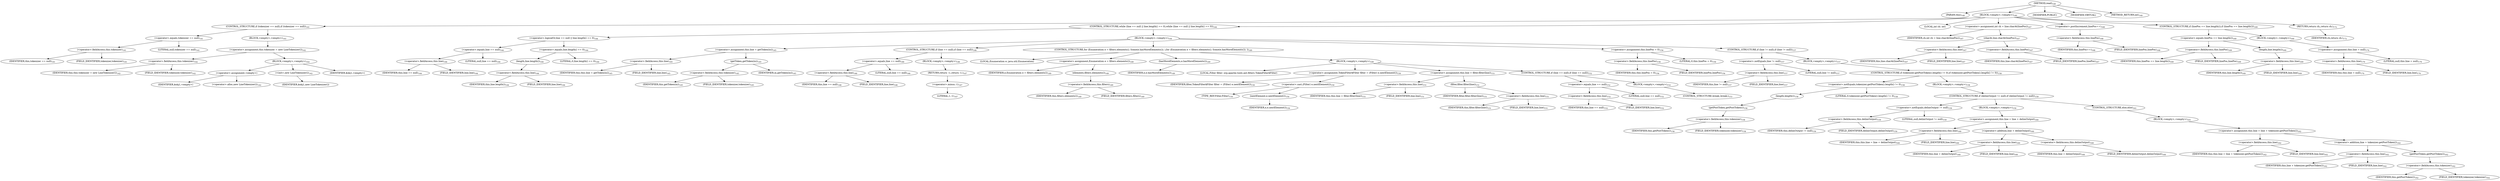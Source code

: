 digraph "read" {  
"255" [label = <(METHOD,read)<SUB>140</SUB>> ]
"256" [label = <(PARAM,this)<SUB>140</SUB>> ]
"257" [label = <(BLOCK,&lt;empty&gt;,&lt;empty&gt;)<SUB>140</SUB>> ]
"258" [label = <(CONTROL_STRUCTURE,if (tokenizer == null),if (tokenizer == null))<SUB>141</SUB>> ]
"259" [label = <(&lt;operator&gt;.equals,tokenizer == null)<SUB>141</SUB>> ]
"260" [label = <(&lt;operator&gt;.fieldAccess,this.tokenizer)<SUB>141</SUB>> ]
"261" [label = <(IDENTIFIER,this,tokenizer == null)<SUB>141</SUB>> ]
"262" [label = <(FIELD_IDENTIFIER,tokenizer,tokenizer)<SUB>141</SUB>> ]
"263" [label = <(LITERAL,null,tokenizer == null)<SUB>141</SUB>> ]
"264" [label = <(BLOCK,&lt;empty&gt;,&lt;empty&gt;)<SUB>141</SUB>> ]
"265" [label = <(&lt;operator&gt;.assignment,this.tokenizer = new LineTokenizer())<SUB>142</SUB>> ]
"266" [label = <(&lt;operator&gt;.fieldAccess,this.tokenizer)<SUB>142</SUB>> ]
"267" [label = <(IDENTIFIER,this,this.tokenizer = new LineTokenizer())<SUB>142</SUB>> ]
"268" [label = <(FIELD_IDENTIFIER,tokenizer,tokenizer)<SUB>142</SUB>> ]
"269" [label = <(BLOCK,&lt;empty&gt;,&lt;empty&gt;)<SUB>142</SUB>> ]
"270" [label = <(&lt;operator&gt;.assignment,&lt;empty&gt;)> ]
"271" [label = <(IDENTIFIER,$obj1,&lt;empty&gt;)> ]
"272" [label = <(&lt;operator&gt;.alloc,new LineTokenizer())<SUB>142</SUB>> ]
"273" [label = <(&lt;init&gt;,new LineTokenizer())<SUB>142</SUB>> ]
"274" [label = <(IDENTIFIER,$obj1,new LineTokenizer())> ]
"275" [label = <(IDENTIFIER,$obj1,&lt;empty&gt;)> ]
"276" [label = <(CONTROL_STRUCTURE,while (line == null || line.length() == 0),while (line == null || line.length() == 0))<SUB>144</SUB>> ]
"277" [label = <(&lt;operator&gt;.logicalOr,line == null || line.length() == 0)<SUB>144</SUB>> ]
"278" [label = <(&lt;operator&gt;.equals,line == null)<SUB>144</SUB>> ]
"279" [label = <(&lt;operator&gt;.fieldAccess,this.line)<SUB>144</SUB>> ]
"280" [label = <(IDENTIFIER,this,line == null)<SUB>144</SUB>> ]
"281" [label = <(FIELD_IDENTIFIER,line,line)<SUB>144</SUB>> ]
"282" [label = <(LITERAL,null,line == null)<SUB>144</SUB>> ]
"283" [label = <(&lt;operator&gt;.equals,line.length() == 0)<SUB>144</SUB>> ]
"284" [label = <(length,line.length())<SUB>144</SUB>> ]
"285" [label = <(&lt;operator&gt;.fieldAccess,this.line)<SUB>144</SUB>> ]
"286" [label = <(IDENTIFIER,this,line.length())<SUB>144</SUB>> ]
"287" [label = <(FIELD_IDENTIFIER,line,line)<SUB>144</SUB>> ]
"288" [label = <(LITERAL,0,line.length() == 0)<SUB>144</SUB>> ]
"289" [label = <(BLOCK,&lt;empty&gt;,&lt;empty&gt;)<SUB>144</SUB>> ]
"290" [label = <(&lt;operator&gt;.assignment,this.line = getToken(in))<SUB>145</SUB>> ]
"291" [label = <(&lt;operator&gt;.fieldAccess,this.line)<SUB>145</SUB>> ]
"292" [label = <(IDENTIFIER,this,this.line = getToken(in))<SUB>145</SUB>> ]
"293" [label = <(FIELD_IDENTIFIER,line,line)<SUB>145</SUB>> ]
"294" [label = <(getToken,getToken(in))<SUB>145</SUB>> ]
"295" [label = <(&lt;operator&gt;.fieldAccess,this.tokenizer)<SUB>145</SUB>> ]
"296" [label = <(IDENTIFIER,this,getToken(in))<SUB>145</SUB>> ]
"297" [label = <(FIELD_IDENTIFIER,tokenizer,tokenizer)<SUB>145</SUB>> ]
"298" [label = <(IDENTIFIER,in,getToken(in))<SUB>145</SUB>> ]
"299" [label = <(CONTROL_STRUCTURE,if (line == null),if (line == null))<SUB>146</SUB>> ]
"300" [label = <(&lt;operator&gt;.equals,line == null)<SUB>146</SUB>> ]
"301" [label = <(&lt;operator&gt;.fieldAccess,this.line)<SUB>146</SUB>> ]
"302" [label = <(IDENTIFIER,this,line == null)<SUB>146</SUB>> ]
"303" [label = <(FIELD_IDENTIFIER,line,line)<SUB>146</SUB>> ]
"304" [label = <(LITERAL,null,line == null)<SUB>146</SUB>> ]
"305" [label = <(BLOCK,&lt;empty&gt;,&lt;empty&gt;)<SUB>146</SUB>> ]
"306" [label = <(RETURN,return -1;,return -1;)<SUB>147</SUB>> ]
"307" [label = <(&lt;operator&gt;.minus,-1)<SUB>147</SUB>> ]
"308" [label = <(LITERAL,1,-1)<SUB>147</SUB>> ]
"309" [label = <(CONTROL_STRUCTURE,for (Enumeration e = filters.elements(); Some(e.hasMoreElements()); ),for (Enumeration e = filters.elements(); Some(e.hasMoreElements()); ))<SUB>149</SUB>> ]
"310" [label = <(LOCAL,Enumeration e: java.util.Enumeration)> ]
"311" [label = <(&lt;operator&gt;.assignment,Enumeration e = filters.elements())<SUB>149</SUB>> ]
"312" [label = <(IDENTIFIER,e,Enumeration e = filters.elements())<SUB>149</SUB>> ]
"313" [label = <(elements,filters.elements())<SUB>149</SUB>> ]
"314" [label = <(&lt;operator&gt;.fieldAccess,this.filters)<SUB>149</SUB>> ]
"315" [label = <(IDENTIFIER,this,filters.elements())<SUB>149</SUB>> ]
"316" [label = <(FIELD_IDENTIFIER,filters,filters)<SUB>149</SUB>> ]
"317" [label = <(hasMoreElements,e.hasMoreElements())<SUB>149</SUB>> ]
"318" [label = <(IDENTIFIER,e,e.hasMoreElements())<SUB>149</SUB>> ]
"319" [label = <(BLOCK,&lt;empty&gt;,&lt;empty&gt;)<SUB>149</SUB>> ]
"320" [label = <(LOCAL,Filter filter: org.apache.tools.ant.filters.TokenFilter$Filter)> ]
"321" [label = <(&lt;operator&gt;.assignment,TokenFilter$Filter filter = (Filter) e.nextElement())<SUB>150</SUB>> ]
"322" [label = <(IDENTIFIER,filter,TokenFilter$Filter filter = (Filter) e.nextElement())<SUB>150</SUB>> ]
"323" [label = <(&lt;operator&gt;.cast,(Filter) e.nextElement())<SUB>150</SUB>> ]
"324" [label = <(TYPE_REF,Filter,Filter)<SUB>150</SUB>> ]
"325" [label = <(nextElement,e.nextElement())<SUB>150</SUB>> ]
"326" [label = <(IDENTIFIER,e,e.nextElement())<SUB>150</SUB>> ]
"327" [label = <(&lt;operator&gt;.assignment,this.line = filter.filter(line))<SUB>151</SUB>> ]
"328" [label = <(&lt;operator&gt;.fieldAccess,this.line)<SUB>151</SUB>> ]
"329" [label = <(IDENTIFIER,this,this.line = filter.filter(line))<SUB>151</SUB>> ]
"330" [label = <(FIELD_IDENTIFIER,line,line)<SUB>151</SUB>> ]
"331" [label = <(filter,filter.filter(line))<SUB>151</SUB>> ]
"332" [label = <(IDENTIFIER,filter,filter.filter(line))<SUB>151</SUB>> ]
"333" [label = <(&lt;operator&gt;.fieldAccess,this.line)<SUB>151</SUB>> ]
"334" [label = <(IDENTIFIER,this,filter.filter(line))<SUB>151</SUB>> ]
"335" [label = <(FIELD_IDENTIFIER,line,line)<SUB>151</SUB>> ]
"336" [label = <(CONTROL_STRUCTURE,if (line == null),if (line == null))<SUB>152</SUB>> ]
"337" [label = <(&lt;operator&gt;.equals,line == null)<SUB>152</SUB>> ]
"338" [label = <(&lt;operator&gt;.fieldAccess,this.line)<SUB>152</SUB>> ]
"339" [label = <(IDENTIFIER,this,line == null)<SUB>152</SUB>> ]
"340" [label = <(FIELD_IDENTIFIER,line,line)<SUB>152</SUB>> ]
"341" [label = <(LITERAL,null,line == null)<SUB>152</SUB>> ]
"342" [label = <(BLOCK,&lt;empty&gt;,&lt;empty&gt;)<SUB>152</SUB>> ]
"343" [label = <(CONTROL_STRUCTURE,break;,break;)<SUB>153</SUB>> ]
"344" [label = <(&lt;operator&gt;.assignment,this.linePos = 0)<SUB>156</SUB>> ]
"345" [label = <(&lt;operator&gt;.fieldAccess,this.linePos)<SUB>156</SUB>> ]
"346" [label = <(IDENTIFIER,this,this.linePos = 0)<SUB>156</SUB>> ]
"347" [label = <(FIELD_IDENTIFIER,linePos,linePos)<SUB>156</SUB>> ]
"348" [label = <(LITERAL,0,this.linePos = 0)<SUB>156</SUB>> ]
"349" [label = <(CONTROL_STRUCTURE,if (line != null),if (line != null))<SUB>157</SUB>> ]
"350" [label = <(&lt;operator&gt;.notEquals,line != null)<SUB>157</SUB>> ]
"351" [label = <(&lt;operator&gt;.fieldAccess,this.line)<SUB>157</SUB>> ]
"352" [label = <(IDENTIFIER,this,line != null)<SUB>157</SUB>> ]
"353" [label = <(FIELD_IDENTIFIER,line,line)<SUB>157</SUB>> ]
"354" [label = <(LITERAL,null,line != null)<SUB>157</SUB>> ]
"355" [label = <(BLOCK,&lt;empty&gt;,&lt;empty&gt;)<SUB>157</SUB>> ]
"356" [label = <(CONTROL_STRUCTURE,if (tokenizer.getPostToken().length() != 0),if (tokenizer.getPostToken().length() != 0))<SUB>158</SUB>> ]
"357" [label = <(&lt;operator&gt;.notEquals,tokenizer.getPostToken().length() != 0)<SUB>158</SUB>> ]
"358" [label = <(length,length())<SUB>158</SUB>> ]
"359" [label = <(getPostToken,getPostToken())<SUB>158</SUB>> ]
"360" [label = <(&lt;operator&gt;.fieldAccess,this.tokenizer)<SUB>158</SUB>> ]
"361" [label = <(IDENTIFIER,this,getPostToken())<SUB>158</SUB>> ]
"362" [label = <(FIELD_IDENTIFIER,tokenizer,tokenizer)<SUB>158</SUB>> ]
"363" [label = <(LITERAL,0,tokenizer.getPostToken().length() != 0)<SUB>158</SUB>> ]
"364" [label = <(BLOCK,&lt;empty&gt;,&lt;empty&gt;)<SUB>158</SUB>> ]
"365" [label = <(CONTROL_STRUCTURE,if (delimOutput != null),if (delimOutput != null))<SUB>159</SUB>> ]
"366" [label = <(&lt;operator&gt;.notEquals,delimOutput != null)<SUB>159</SUB>> ]
"367" [label = <(&lt;operator&gt;.fieldAccess,this.delimOutput)<SUB>159</SUB>> ]
"368" [label = <(IDENTIFIER,this,delimOutput != null)<SUB>159</SUB>> ]
"369" [label = <(FIELD_IDENTIFIER,delimOutput,delimOutput)<SUB>159</SUB>> ]
"370" [label = <(LITERAL,null,delimOutput != null)<SUB>159</SUB>> ]
"371" [label = <(BLOCK,&lt;empty&gt;,&lt;empty&gt;)<SUB>159</SUB>> ]
"372" [label = <(&lt;operator&gt;.assignment,this.line = line + delimOutput)<SUB>160</SUB>> ]
"373" [label = <(&lt;operator&gt;.fieldAccess,this.line)<SUB>160</SUB>> ]
"374" [label = <(IDENTIFIER,this,this.line = line + delimOutput)<SUB>160</SUB>> ]
"375" [label = <(FIELD_IDENTIFIER,line,line)<SUB>160</SUB>> ]
"376" [label = <(&lt;operator&gt;.addition,line + delimOutput)<SUB>160</SUB>> ]
"377" [label = <(&lt;operator&gt;.fieldAccess,this.line)<SUB>160</SUB>> ]
"378" [label = <(IDENTIFIER,this,line + delimOutput)<SUB>160</SUB>> ]
"379" [label = <(FIELD_IDENTIFIER,line,line)<SUB>160</SUB>> ]
"380" [label = <(&lt;operator&gt;.fieldAccess,this.delimOutput)<SUB>160</SUB>> ]
"381" [label = <(IDENTIFIER,this,line + delimOutput)<SUB>160</SUB>> ]
"382" [label = <(FIELD_IDENTIFIER,delimOutput,delimOutput)<SUB>160</SUB>> ]
"383" [label = <(CONTROL_STRUCTURE,else,else)<SUB>161</SUB>> ]
"384" [label = <(BLOCK,&lt;empty&gt;,&lt;empty&gt;)<SUB>161</SUB>> ]
"385" [label = <(&lt;operator&gt;.assignment,this.line = line + tokenizer.getPostToken())<SUB>162</SUB>> ]
"386" [label = <(&lt;operator&gt;.fieldAccess,this.line)<SUB>162</SUB>> ]
"387" [label = <(IDENTIFIER,this,this.line = line + tokenizer.getPostToken())<SUB>162</SUB>> ]
"388" [label = <(FIELD_IDENTIFIER,line,line)<SUB>162</SUB>> ]
"389" [label = <(&lt;operator&gt;.addition,line + tokenizer.getPostToken())<SUB>162</SUB>> ]
"390" [label = <(&lt;operator&gt;.fieldAccess,this.line)<SUB>162</SUB>> ]
"391" [label = <(IDENTIFIER,this,line + tokenizer.getPostToken())<SUB>162</SUB>> ]
"392" [label = <(FIELD_IDENTIFIER,line,line)<SUB>162</SUB>> ]
"393" [label = <(getPostToken,getPostToken())<SUB>162</SUB>> ]
"394" [label = <(&lt;operator&gt;.fieldAccess,this.tokenizer)<SUB>162</SUB>> ]
"395" [label = <(IDENTIFIER,this,getPostToken())<SUB>162</SUB>> ]
"396" [label = <(FIELD_IDENTIFIER,tokenizer,tokenizer)<SUB>162</SUB>> ]
"397" [label = <(LOCAL,int ch: int)> ]
"398" [label = <(&lt;operator&gt;.assignment,int ch = line.charAt(linePos))<SUB>167</SUB>> ]
"399" [label = <(IDENTIFIER,ch,int ch = line.charAt(linePos))<SUB>167</SUB>> ]
"400" [label = <(charAt,line.charAt(linePos))<SUB>167</SUB>> ]
"401" [label = <(&lt;operator&gt;.fieldAccess,this.line)<SUB>167</SUB>> ]
"402" [label = <(IDENTIFIER,this,line.charAt(linePos))<SUB>167</SUB>> ]
"403" [label = <(FIELD_IDENTIFIER,line,line)<SUB>167</SUB>> ]
"404" [label = <(&lt;operator&gt;.fieldAccess,this.linePos)<SUB>167</SUB>> ]
"405" [label = <(IDENTIFIER,this,line.charAt(linePos))<SUB>167</SUB>> ]
"406" [label = <(FIELD_IDENTIFIER,linePos,linePos)<SUB>167</SUB>> ]
"407" [label = <(&lt;operator&gt;.postIncrement,linePos++)<SUB>168</SUB>> ]
"408" [label = <(&lt;operator&gt;.fieldAccess,this.linePos)<SUB>168</SUB>> ]
"409" [label = <(IDENTIFIER,this,linePos++)<SUB>168</SUB>> ]
"410" [label = <(FIELD_IDENTIFIER,linePos,linePos)<SUB>168</SUB>> ]
"411" [label = <(CONTROL_STRUCTURE,if (linePos == line.length()),if (linePos == line.length()))<SUB>169</SUB>> ]
"412" [label = <(&lt;operator&gt;.equals,linePos == line.length())<SUB>169</SUB>> ]
"413" [label = <(&lt;operator&gt;.fieldAccess,this.linePos)<SUB>169</SUB>> ]
"414" [label = <(IDENTIFIER,this,linePos == line.length())<SUB>169</SUB>> ]
"415" [label = <(FIELD_IDENTIFIER,linePos,linePos)<SUB>169</SUB>> ]
"416" [label = <(length,line.length())<SUB>169</SUB>> ]
"417" [label = <(&lt;operator&gt;.fieldAccess,this.line)<SUB>169</SUB>> ]
"418" [label = <(IDENTIFIER,this,line.length())<SUB>169</SUB>> ]
"419" [label = <(FIELD_IDENTIFIER,line,line)<SUB>169</SUB>> ]
"420" [label = <(BLOCK,&lt;empty&gt;,&lt;empty&gt;)<SUB>169</SUB>> ]
"421" [label = <(&lt;operator&gt;.assignment,this.line = null)<SUB>170</SUB>> ]
"422" [label = <(&lt;operator&gt;.fieldAccess,this.line)<SUB>170</SUB>> ]
"423" [label = <(IDENTIFIER,this,this.line = null)<SUB>170</SUB>> ]
"424" [label = <(FIELD_IDENTIFIER,line,line)<SUB>170</SUB>> ]
"425" [label = <(LITERAL,null,this.line = null)<SUB>170</SUB>> ]
"426" [label = <(RETURN,return ch;,return ch;)<SUB>172</SUB>> ]
"427" [label = <(IDENTIFIER,ch,return ch;)<SUB>172</SUB>> ]
"428" [label = <(MODIFIER,PUBLIC)> ]
"429" [label = <(MODIFIER,VIRTUAL)> ]
"430" [label = <(METHOD_RETURN,int)<SUB>140</SUB>> ]
  "255" -> "256" 
  "255" -> "257" 
  "255" -> "428" 
  "255" -> "429" 
  "255" -> "430" 
  "257" -> "258" 
  "257" -> "276" 
  "257" -> "397" 
  "257" -> "398" 
  "257" -> "407" 
  "257" -> "411" 
  "257" -> "426" 
  "258" -> "259" 
  "258" -> "264" 
  "259" -> "260" 
  "259" -> "263" 
  "260" -> "261" 
  "260" -> "262" 
  "264" -> "265" 
  "265" -> "266" 
  "265" -> "269" 
  "266" -> "267" 
  "266" -> "268" 
  "269" -> "270" 
  "269" -> "273" 
  "269" -> "275" 
  "270" -> "271" 
  "270" -> "272" 
  "273" -> "274" 
  "276" -> "277" 
  "276" -> "289" 
  "277" -> "278" 
  "277" -> "283" 
  "278" -> "279" 
  "278" -> "282" 
  "279" -> "280" 
  "279" -> "281" 
  "283" -> "284" 
  "283" -> "288" 
  "284" -> "285" 
  "285" -> "286" 
  "285" -> "287" 
  "289" -> "290" 
  "289" -> "299" 
  "289" -> "309" 
  "289" -> "344" 
  "289" -> "349" 
  "290" -> "291" 
  "290" -> "294" 
  "291" -> "292" 
  "291" -> "293" 
  "294" -> "295" 
  "294" -> "298" 
  "295" -> "296" 
  "295" -> "297" 
  "299" -> "300" 
  "299" -> "305" 
  "300" -> "301" 
  "300" -> "304" 
  "301" -> "302" 
  "301" -> "303" 
  "305" -> "306" 
  "306" -> "307" 
  "307" -> "308" 
  "309" -> "310" 
  "309" -> "311" 
  "309" -> "317" 
  "309" -> "319" 
  "311" -> "312" 
  "311" -> "313" 
  "313" -> "314" 
  "314" -> "315" 
  "314" -> "316" 
  "317" -> "318" 
  "319" -> "320" 
  "319" -> "321" 
  "319" -> "327" 
  "319" -> "336" 
  "321" -> "322" 
  "321" -> "323" 
  "323" -> "324" 
  "323" -> "325" 
  "325" -> "326" 
  "327" -> "328" 
  "327" -> "331" 
  "328" -> "329" 
  "328" -> "330" 
  "331" -> "332" 
  "331" -> "333" 
  "333" -> "334" 
  "333" -> "335" 
  "336" -> "337" 
  "336" -> "342" 
  "337" -> "338" 
  "337" -> "341" 
  "338" -> "339" 
  "338" -> "340" 
  "342" -> "343" 
  "344" -> "345" 
  "344" -> "348" 
  "345" -> "346" 
  "345" -> "347" 
  "349" -> "350" 
  "349" -> "355" 
  "350" -> "351" 
  "350" -> "354" 
  "351" -> "352" 
  "351" -> "353" 
  "355" -> "356" 
  "356" -> "357" 
  "356" -> "364" 
  "357" -> "358" 
  "357" -> "363" 
  "358" -> "359" 
  "359" -> "360" 
  "360" -> "361" 
  "360" -> "362" 
  "364" -> "365" 
  "365" -> "366" 
  "365" -> "371" 
  "365" -> "383" 
  "366" -> "367" 
  "366" -> "370" 
  "367" -> "368" 
  "367" -> "369" 
  "371" -> "372" 
  "372" -> "373" 
  "372" -> "376" 
  "373" -> "374" 
  "373" -> "375" 
  "376" -> "377" 
  "376" -> "380" 
  "377" -> "378" 
  "377" -> "379" 
  "380" -> "381" 
  "380" -> "382" 
  "383" -> "384" 
  "384" -> "385" 
  "385" -> "386" 
  "385" -> "389" 
  "386" -> "387" 
  "386" -> "388" 
  "389" -> "390" 
  "389" -> "393" 
  "390" -> "391" 
  "390" -> "392" 
  "393" -> "394" 
  "394" -> "395" 
  "394" -> "396" 
  "398" -> "399" 
  "398" -> "400" 
  "400" -> "401" 
  "400" -> "404" 
  "401" -> "402" 
  "401" -> "403" 
  "404" -> "405" 
  "404" -> "406" 
  "407" -> "408" 
  "408" -> "409" 
  "408" -> "410" 
  "411" -> "412" 
  "411" -> "420" 
  "412" -> "413" 
  "412" -> "416" 
  "413" -> "414" 
  "413" -> "415" 
  "416" -> "417" 
  "417" -> "418" 
  "417" -> "419" 
  "420" -> "421" 
  "421" -> "422" 
  "421" -> "425" 
  "422" -> "423" 
  "422" -> "424" 
  "426" -> "427" 
}
